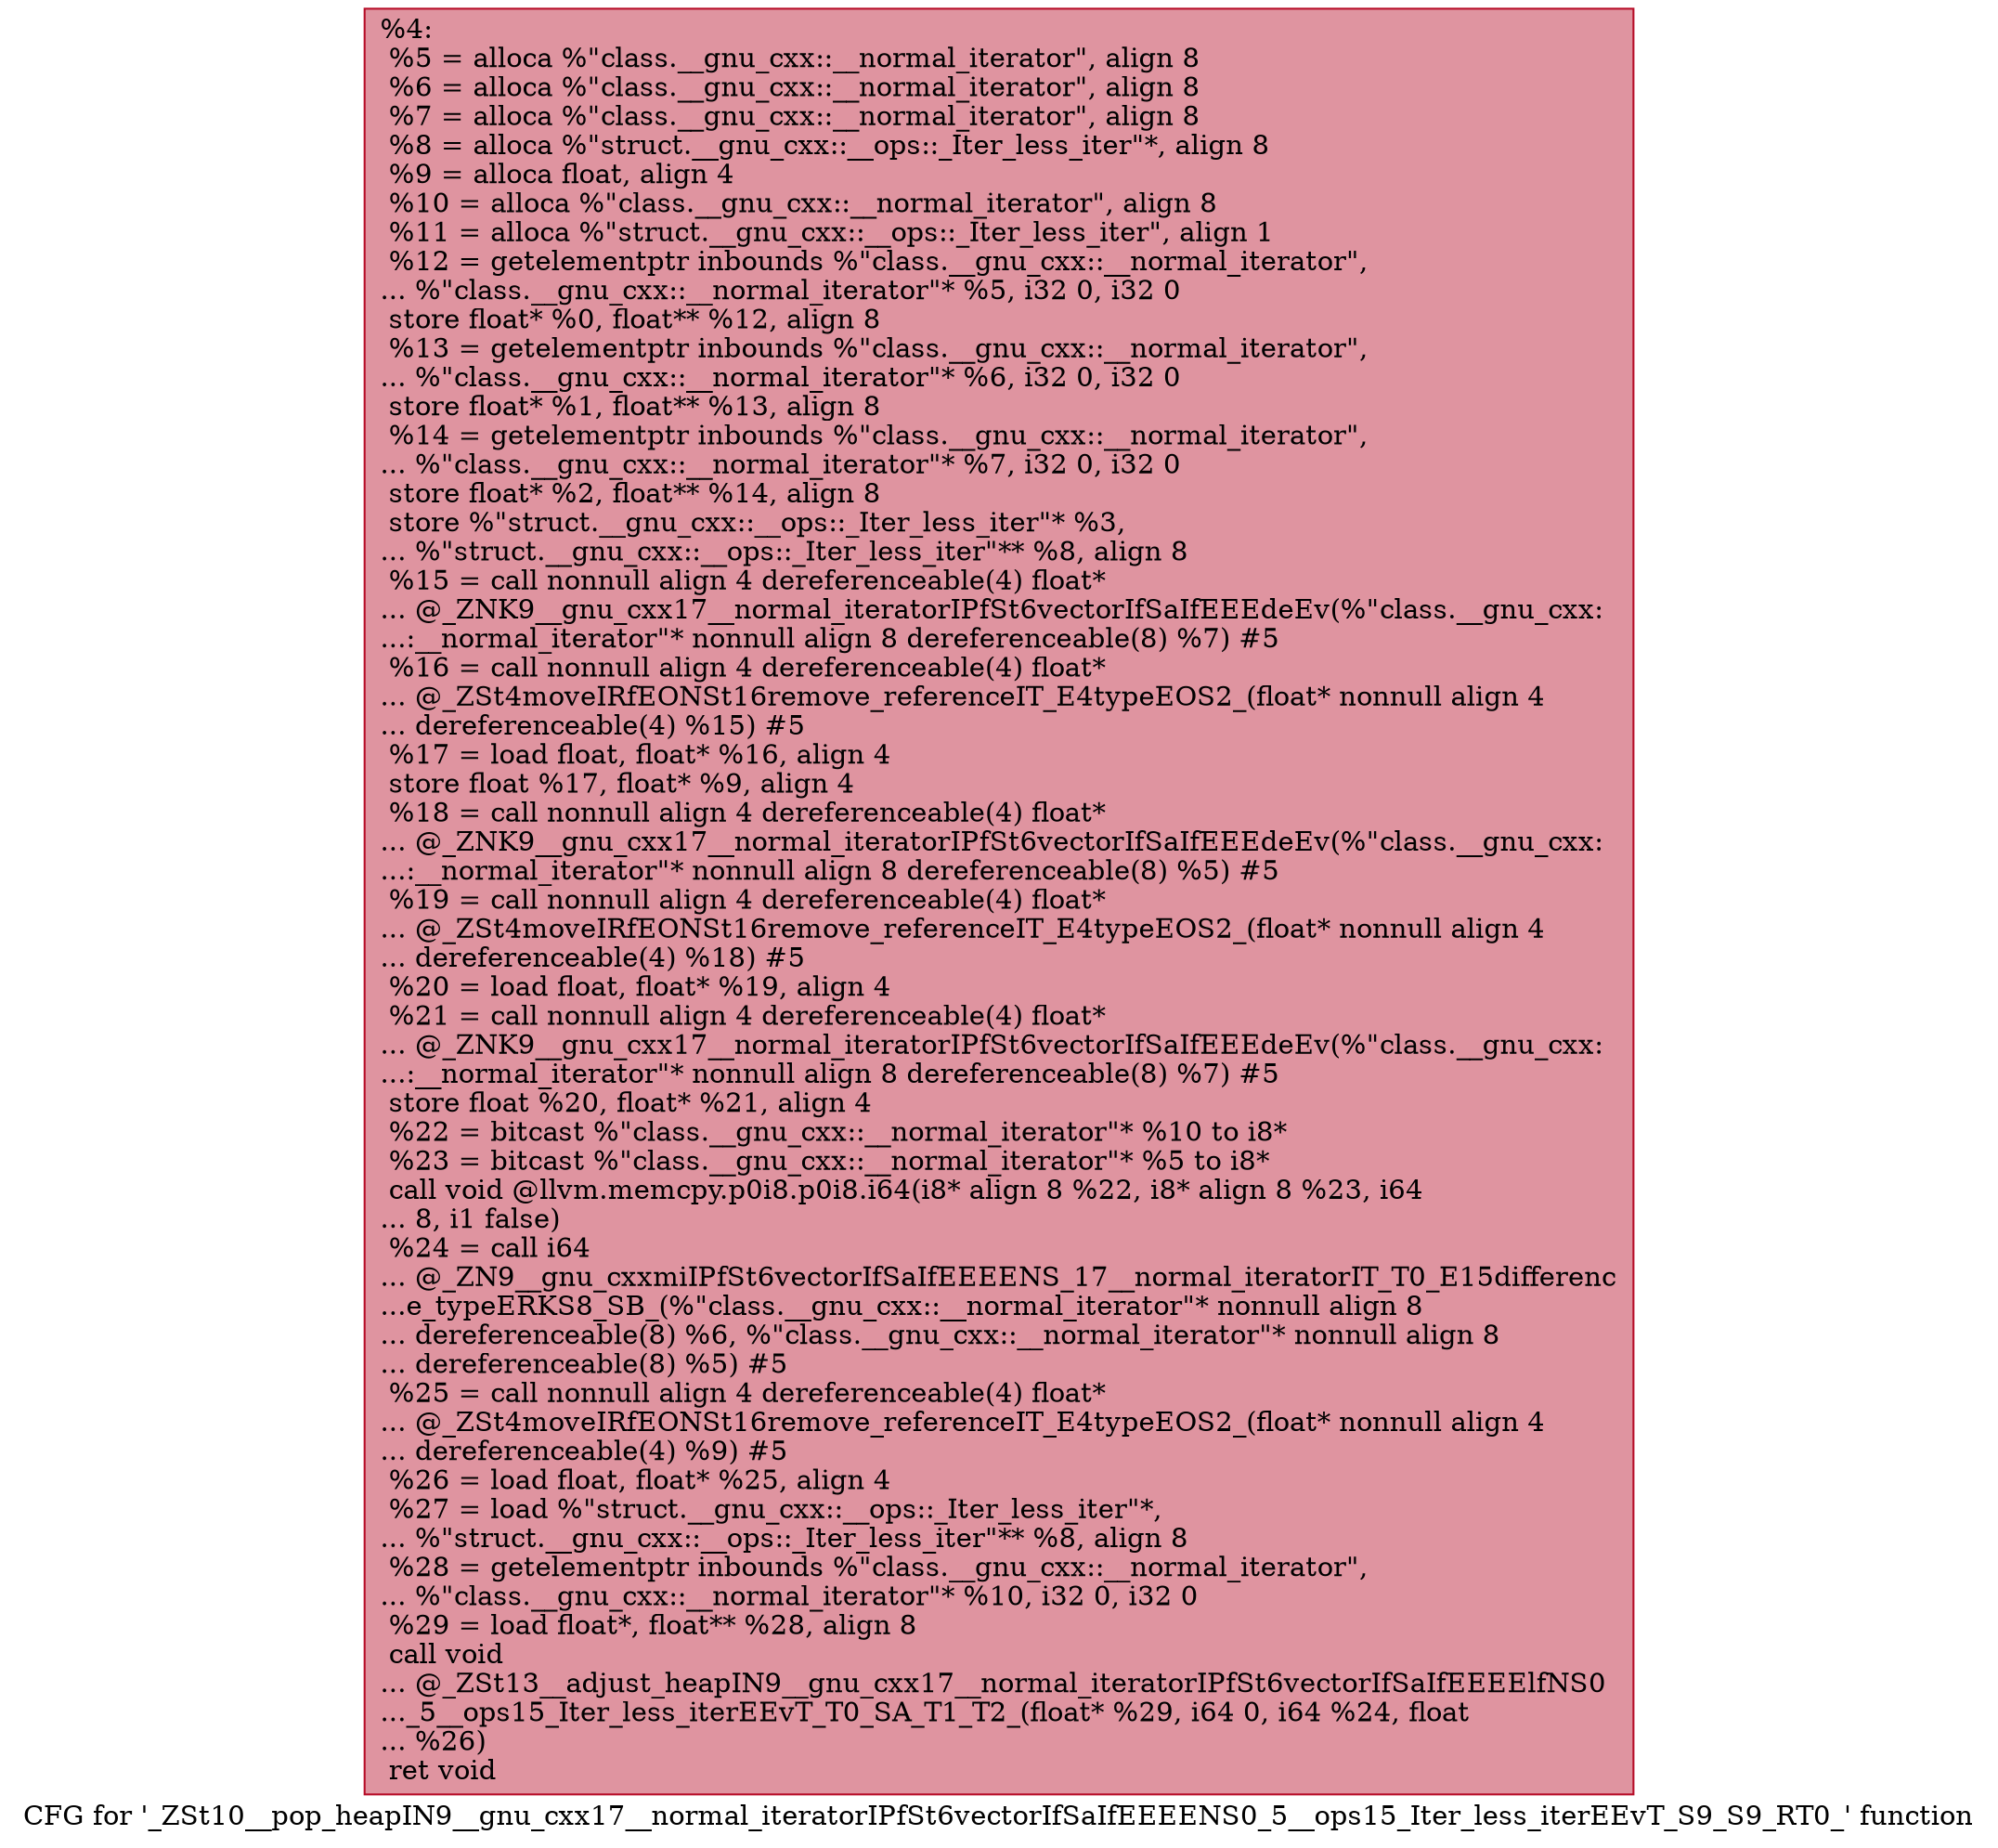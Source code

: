 digraph "CFG for '_ZSt10__pop_heapIN9__gnu_cxx17__normal_iteratorIPfSt6vectorIfSaIfEEEENS0_5__ops15_Iter_less_iterEEvT_S9_S9_RT0_' function" {
	label="CFG for '_ZSt10__pop_heapIN9__gnu_cxx17__normal_iteratorIPfSt6vectorIfSaIfEEEENS0_5__ops15_Iter_less_iterEEvT_S9_S9_RT0_' function";

	Node0x55c08125bee0 [shape=record,color="#b70d28ff", style=filled, fillcolor="#b70d2870",label="{%4:\l  %5 = alloca %\"class.__gnu_cxx::__normal_iterator\", align 8\l  %6 = alloca %\"class.__gnu_cxx::__normal_iterator\", align 8\l  %7 = alloca %\"class.__gnu_cxx::__normal_iterator\", align 8\l  %8 = alloca %\"struct.__gnu_cxx::__ops::_Iter_less_iter\"*, align 8\l  %9 = alloca float, align 4\l  %10 = alloca %\"class.__gnu_cxx::__normal_iterator\", align 8\l  %11 = alloca %\"struct.__gnu_cxx::__ops::_Iter_less_iter\", align 1\l  %12 = getelementptr inbounds %\"class.__gnu_cxx::__normal_iterator\",\l... %\"class.__gnu_cxx::__normal_iterator\"* %5, i32 0, i32 0\l  store float* %0, float** %12, align 8\l  %13 = getelementptr inbounds %\"class.__gnu_cxx::__normal_iterator\",\l... %\"class.__gnu_cxx::__normal_iterator\"* %6, i32 0, i32 0\l  store float* %1, float** %13, align 8\l  %14 = getelementptr inbounds %\"class.__gnu_cxx::__normal_iterator\",\l... %\"class.__gnu_cxx::__normal_iterator\"* %7, i32 0, i32 0\l  store float* %2, float** %14, align 8\l  store %\"struct.__gnu_cxx::__ops::_Iter_less_iter\"* %3,\l... %\"struct.__gnu_cxx::__ops::_Iter_less_iter\"** %8, align 8\l  %15 = call nonnull align 4 dereferenceable(4) float*\l... @_ZNK9__gnu_cxx17__normal_iteratorIPfSt6vectorIfSaIfEEEdeEv(%\"class.__gnu_cxx:\l...:__normal_iterator\"* nonnull align 8 dereferenceable(8) %7) #5\l  %16 = call nonnull align 4 dereferenceable(4) float*\l... @_ZSt4moveIRfEONSt16remove_referenceIT_E4typeEOS2_(float* nonnull align 4\l... dereferenceable(4) %15) #5\l  %17 = load float, float* %16, align 4\l  store float %17, float* %9, align 4\l  %18 = call nonnull align 4 dereferenceable(4) float*\l... @_ZNK9__gnu_cxx17__normal_iteratorIPfSt6vectorIfSaIfEEEdeEv(%\"class.__gnu_cxx:\l...:__normal_iterator\"* nonnull align 8 dereferenceable(8) %5) #5\l  %19 = call nonnull align 4 dereferenceable(4) float*\l... @_ZSt4moveIRfEONSt16remove_referenceIT_E4typeEOS2_(float* nonnull align 4\l... dereferenceable(4) %18) #5\l  %20 = load float, float* %19, align 4\l  %21 = call nonnull align 4 dereferenceable(4) float*\l... @_ZNK9__gnu_cxx17__normal_iteratorIPfSt6vectorIfSaIfEEEdeEv(%\"class.__gnu_cxx:\l...:__normal_iterator\"* nonnull align 8 dereferenceable(8) %7) #5\l  store float %20, float* %21, align 4\l  %22 = bitcast %\"class.__gnu_cxx::__normal_iterator\"* %10 to i8*\l  %23 = bitcast %\"class.__gnu_cxx::__normal_iterator\"* %5 to i8*\l  call void @llvm.memcpy.p0i8.p0i8.i64(i8* align 8 %22, i8* align 8 %23, i64\l... 8, i1 false)\l  %24 = call i64\l... @_ZN9__gnu_cxxmiIPfSt6vectorIfSaIfEEEENS_17__normal_iteratorIT_T0_E15differenc\l...e_typeERKS8_SB_(%\"class.__gnu_cxx::__normal_iterator\"* nonnull align 8\l... dereferenceable(8) %6, %\"class.__gnu_cxx::__normal_iterator\"* nonnull align 8\l... dereferenceable(8) %5) #5\l  %25 = call nonnull align 4 dereferenceable(4) float*\l... @_ZSt4moveIRfEONSt16remove_referenceIT_E4typeEOS2_(float* nonnull align 4\l... dereferenceable(4) %9) #5\l  %26 = load float, float* %25, align 4\l  %27 = load %\"struct.__gnu_cxx::__ops::_Iter_less_iter\"*,\l... %\"struct.__gnu_cxx::__ops::_Iter_less_iter\"** %8, align 8\l  %28 = getelementptr inbounds %\"class.__gnu_cxx::__normal_iterator\",\l... %\"class.__gnu_cxx::__normal_iterator\"* %10, i32 0, i32 0\l  %29 = load float*, float** %28, align 8\l  call void\l... @_ZSt13__adjust_heapIN9__gnu_cxx17__normal_iteratorIPfSt6vectorIfSaIfEEEElfNS0\l..._5__ops15_Iter_less_iterEEvT_T0_SA_T1_T2_(float* %29, i64 0, i64 %24, float\l... %26)\l  ret void\l}"];
}
